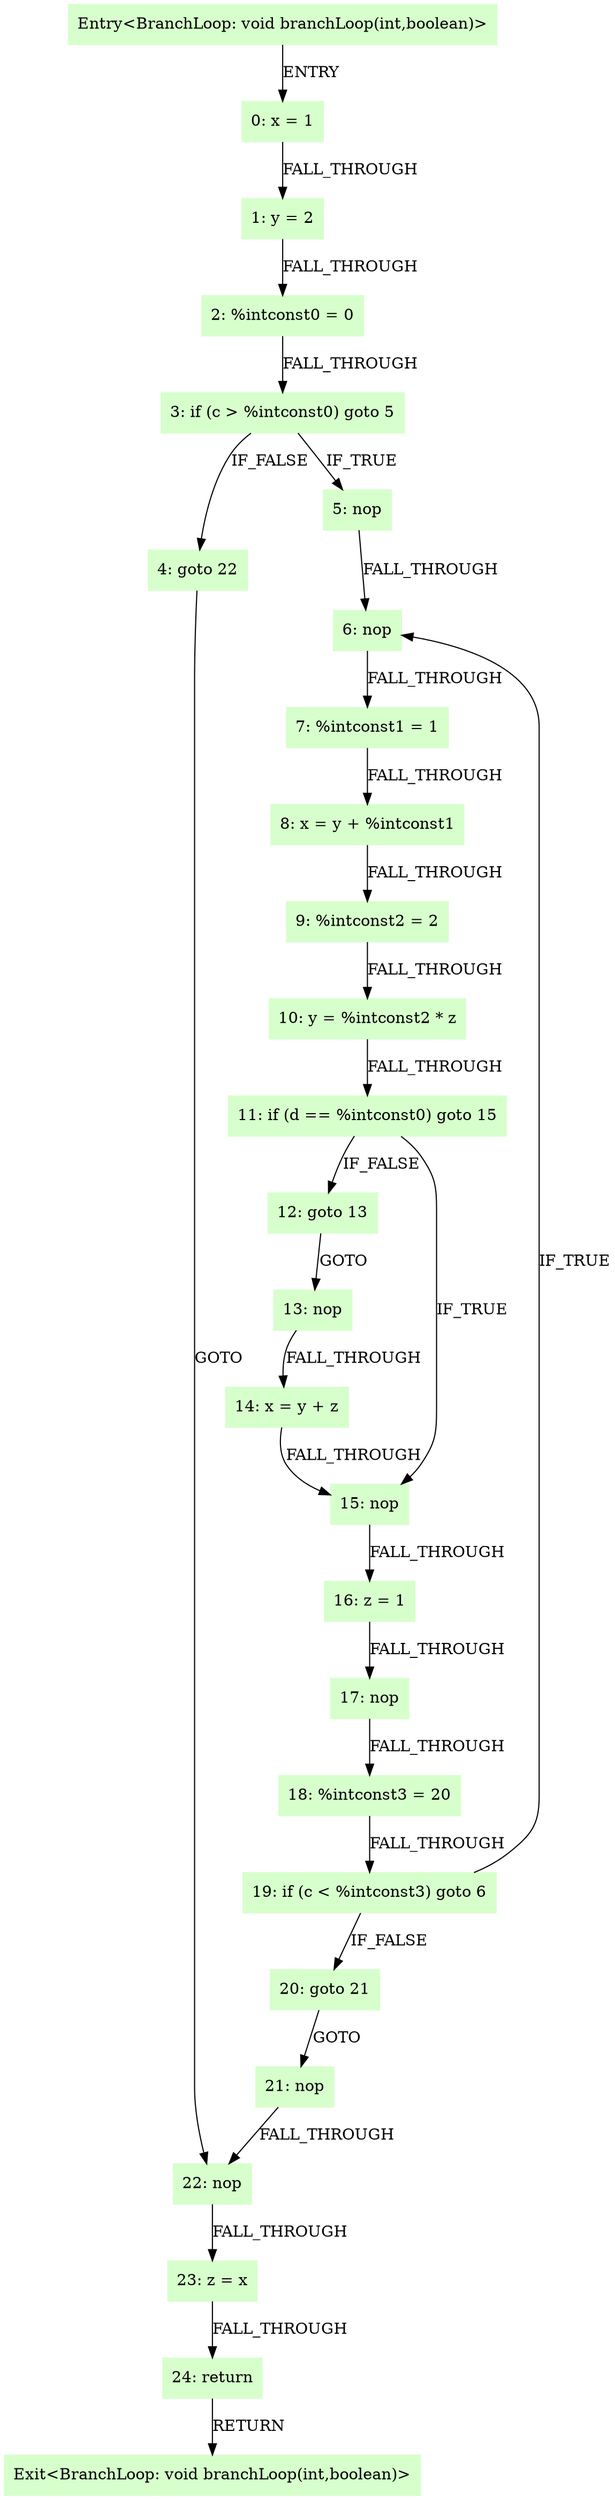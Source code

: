 digraph G {
  node [color=".3 .2 1.0",style=filled,shape=box,];
  "0" [label="Entry<BranchLoop: void branchLoop(int,boolean)>",];
  "1" [label="0: x = 1",];
  "2" [label="1: y = 2",];
  "3" [label="2: %intconst0 = 0",];
  "4" [label="3: if (c > %intconst0) goto 5",];
  "5" [label="4: goto 22",];
  "6" [label="5: nop",];
  "7" [label="6: nop",];
  "8" [label="7: %intconst1 = 1",];
  "9" [label="8: x = y + %intconst1",];
  "10" [label="9: %intconst2 = 2",];
  "11" [label="10: y = %intconst2 * z",];
  "12" [label="11: if (d == %intconst0) goto 15",];
  "13" [label="12: goto 13",];
  "14" [label="13: nop",];
  "15" [label="14: x = y + z",];
  "16" [label="15: nop",];
  "17" [label="16: z = 1",];
  "18" [label="17: nop",];
  "19" [label="18: %intconst3 = 20",];
  "20" [label="19: if (c < %intconst3) goto 6",];
  "21" [label="20: goto 21",];
  "22" [label="21: nop",];
  "23" [label="22: nop",];
  "24" [label="23: z = x",];
  "25" [label="24: return",];
  "26" [label="Exit<BranchLoop: void branchLoop(int,boolean)>",];
  "0" -> "1" [label="ENTRY",];
  "1" -> "2" [label="FALL_THROUGH",];
  "2" -> "3" [label="FALL_THROUGH",];
  "3" -> "4" [label="FALL_THROUGH",];
  "4" -> "6" [label="IF_TRUE",];
  "4" -> "5" [label="IF_FALSE",];
  "5" -> "23" [label="GOTO",];
  "6" -> "7" [label="FALL_THROUGH",];
  "7" -> "8" [label="FALL_THROUGH",];
  "8" -> "9" [label="FALL_THROUGH",];
  "9" -> "10" [label="FALL_THROUGH",];
  "10" -> "11" [label="FALL_THROUGH",];
  "11" -> "12" [label="FALL_THROUGH",];
  "12" -> "16" [label="IF_TRUE",];
  "12" -> "13" [label="IF_FALSE",];
  "13" -> "14" [label="GOTO",];
  "14" -> "15" [label="FALL_THROUGH",];
  "15" -> "16" [label="FALL_THROUGH",];
  "16" -> "17" [label="FALL_THROUGH",];
  "17" -> "18" [label="FALL_THROUGH",];
  "18" -> "19" [label="FALL_THROUGH",];
  "19" -> "20" [label="FALL_THROUGH",];
  "20" -> "7" [label="IF_TRUE",];
  "20" -> "21" [label="IF_FALSE",];
  "21" -> "22" [label="GOTO",];
  "22" -> "23" [label="FALL_THROUGH",];
  "23" -> "24" [label="FALL_THROUGH",];
  "24" -> "25" [label="FALL_THROUGH",];
  "25" -> "26" [label="RETURN",];
}
